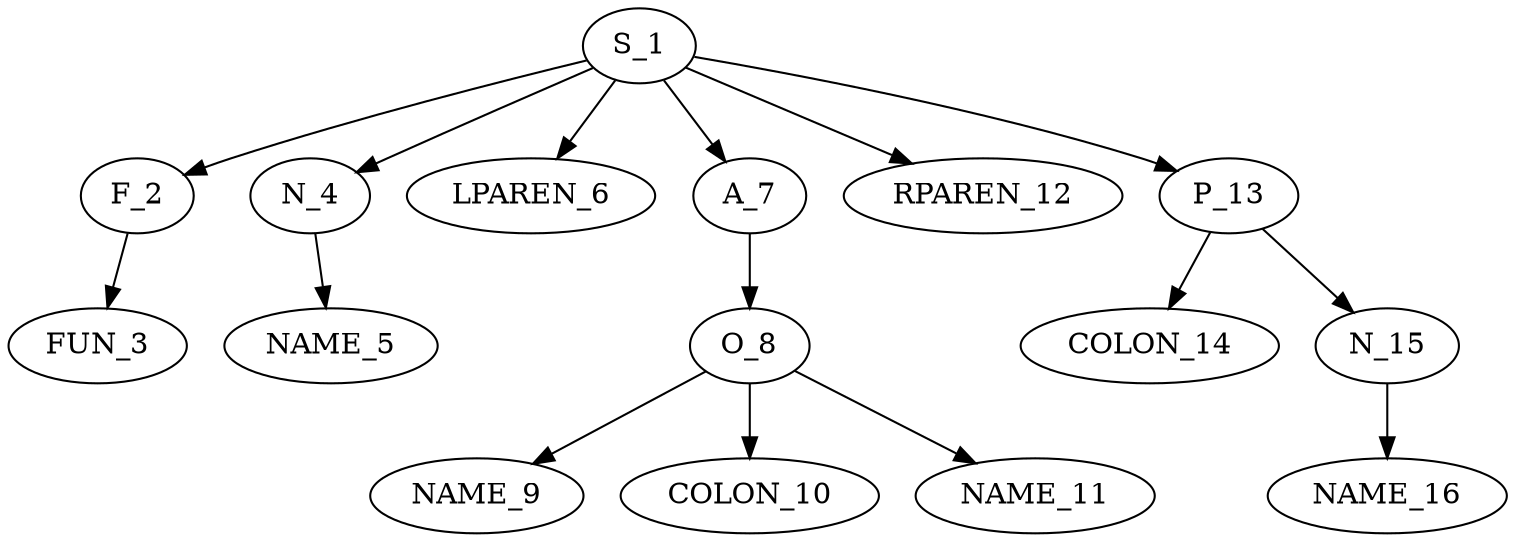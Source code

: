 digraph {
S_1 -> F_2
F_2 -> FUN_3
S_1 -> N_4
N_4 -> NAME_5
S_1 -> LPAREN_6
S_1 -> A_7
A_7 -> O_8
O_8 -> NAME_9
O_8 -> COLON_10
O_8 -> NAME_11
S_1 -> RPAREN_12
S_1 -> P_13
P_13 -> COLON_14
P_13 -> N_15
N_15 -> NAME_16
}

